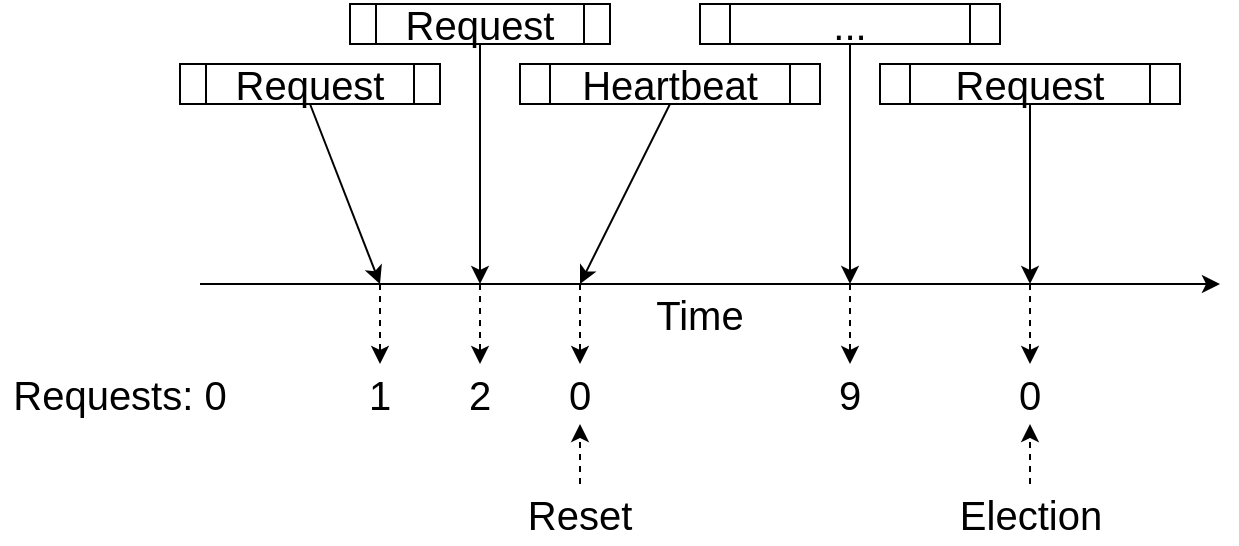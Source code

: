 <mxfile scale="5" border="0" disableSvgWarning="true">
    <diagram id="bYIJxzeKqCXLd9sJL8d9" name="Page-1">
        <mxGraphModel dx="2787" dy="1447" grid="1" gridSize="10" guides="1" tooltips="1" connect="1" arrows="1" fold="1" page="1" pageScale="1" pageWidth="1600" pageHeight="1200" math="0" shadow="0">
            <root>
                <mxCell id="0"/>
                <mxCell id="1" parent="0"/>
                <mxCell id="2" value="" style="endArrow=classic;html=1;" edge="1" parent="1">
                    <mxGeometry width="50" height="50" relative="1" as="geometry">
                        <mxPoint x="150" y="200" as="sourcePoint"/>
                        <mxPoint x="660" y="200" as="targetPoint"/>
                    </mxGeometry>
                </mxCell>
                <mxCell id="3" value="&lt;font style=&quot;font-size: 20px;&quot;&gt;Time&lt;/font&gt;" style="text;html=1;strokeColor=none;fillColor=none;align=center;verticalAlign=middle;whiteSpace=wrap;rounded=0;" vertex="1" parent="1">
                    <mxGeometry x="370" y="200" width="60" height="30" as="geometry"/>
                </mxCell>
                <mxCell id="4" value="Request" style="shape=process;whiteSpace=wrap;html=1;backgroundOutline=1;fontSize=20;" vertex="1" parent="1">
                    <mxGeometry x="140" y="90" width="130" height="20" as="geometry"/>
                </mxCell>
                <mxCell id="5" value="" style="endArrow=classic;html=1;fontSize=20;exitX=0.5;exitY=1;exitDx=0;exitDy=0;" edge="1" parent="1" source="4">
                    <mxGeometry width="50" height="50" relative="1" as="geometry">
                        <mxPoint x="400" y="250" as="sourcePoint"/>
                        <mxPoint x="240" y="200" as="targetPoint"/>
                    </mxGeometry>
                </mxCell>
                <mxCell id="6" value="Request" style="shape=process;whiteSpace=wrap;html=1;backgroundOutline=1;fontSize=20;" vertex="1" parent="1">
                    <mxGeometry x="225" y="60" width="130" height="20" as="geometry"/>
                </mxCell>
                <mxCell id="7" value="Heartbeat" style="shape=process;whiteSpace=wrap;html=1;backgroundOutline=1;fontSize=20;" vertex="1" parent="1">
                    <mxGeometry x="310" y="90" width="150" height="20" as="geometry"/>
                </mxCell>
                <mxCell id="8" value="" style="endArrow=classic;html=1;fontSize=20;exitX=0.5;exitY=1;exitDx=0;exitDy=0;" edge="1" parent="1" source="6">
                    <mxGeometry width="50" height="50" relative="1" as="geometry">
                        <mxPoint x="225" y="120" as="sourcePoint"/>
                        <mxPoint x="290" y="200" as="targetPoint"/>
                    </mxGeometry>
                </mxCell>
                <mxCell id="9" value="" style="endArrow=classic;html=1;fontSize=20;exitX=0.5;exitY=1;exitDx=0;exitDy=0;" edge="1" parent="1" source="7">
                    <mxGeometry width="50" height="50" relative="1" as="geometry">
                        <mxPoint x="315" y="90" as="sourcePoint"/>
                        <mxPoint x="340" y="200" as="targetPoint"/>
                    </mxGeometry>
                </mxCell>
                <mxCell id="11" value="1" style="text;html=1;strokeColor=none;fillColor=none;align=center;verticalAlign=middle;whiteSpace=wrap;rounded=0;fontSize=20;" vertex="1" parent="1">
                    <mxGeometry x="210" y="240" width="60" height="30" as="geometry"/>
                </mxCell>
                <mxCell id="12" value="Requests: 0" style="text;html=1;strokeColor=none;fillColor=none;align=center;verticalAlign=middle;whiteSpace=wrap;rounded=0;fontSize=20;" vertex="1" parent="1">
                    <mxGeometry x="50" y="240" width="120" height="30" as="geometry"/>
                </mxCell>
                <mxCell id="13" value="2" style="text;html=1;strokeColor=none;fillColor=none;align=center;verticalAlign=middle;whiteSpace=wrap;rounded=0;fontSize=20;" vertex="1" parent="1">
                    <mxGeometry x="260" y="240" width="60" height="30" as="geometry"/>
                </mxCell>
                <mxCell id="15" value="0" style="text;html=1;strokeColor=none;fillColor=none;align=center;verticalAlign=middle;whiteSpace=wrap;rounded=0;fontSize=20;" vertex="1" parent="1">
                    <mxGeometry x="310" y="240" width="60" height="30" as="geometry"/>
                </mxCell>
                <mxCell id="19" value="..." style="shape=process;whiteSpace=wrap;html=1;backgroundOutline=1;fontSize=20;" vertex="1" parent="1">
                    <mxGeometry x="400" y="60" width="150" height="20" as="geometry"/>
                </mxCell>
                <mxCell id="20" value="" style="endArrow=classic;html=1;fontSize=20;exitX=0.5;exitY=1;exitDx=0;exitDy=0;" edge="1" parent="1" source="19">
                    <mxGeometry width="50" height="50" relative="1" as="geometry">
                        <mxPoint x="395" y="120" as="sourcePoint"/>
                        <mxPoint x="475" y="200" as="targetPoint"/>
                    </mxGeometry>
                </mxCell>
                <mxCell id="22" value="9" style="text;html=1;strokeColor=none;fillColor=none;align=center;verticalAlign=middle;whiteSpace=wrap;rounded=0;fontSize=20;" vertex="1" parent="1">
                    <mxGeometry x="445" y="240" width="60" height="30" as="geometry"/>
                </mxCell>
                <mxCell id="23" value="Reset" style="text;html=1;strokeColor=none;fillColor=none;align=center;verticalAlign=middle;whiteSpace=wrap;rounded=0;fontSize=20;" vertex="1" parent="1">
                    <mxGeometry x="310" y="300" width="60" height="30" as="geometry"/>
                </mxCell>
                <mxCell id="24" value="Election" style="text;html=1;strokeColor=none;fillColor=none;align=center;verticalAlign=middle;whiteSpace=wrap;rounded=0;fontSize=20;" vertex="1" parent="1">
                    <mxGeometry x="527.5" y="300" width="75" height="30" as="geometry"/>
                </mxCell>
                <mxCell id="25" value="Request" style="shape=process;whiteSpace=wrap;html=1;backgroundOutline=1;fontSize=20;" vertex="1" parent="1">
                    <mxGeometry x="490" y="90" width="150" height="20" as="geometry"/>
                </mxCell>
                <mxCell id="26" value="" style="endArrow=classic;html=1;fontSize=20;exitX=0.5;exitY=1;exitDx=0;exitDy=0;" edge="1" parent="1" source="25">
                    <mxGeometry width="50" height="50" relative="1" as="geometry">
                        <mxPoint x="485" y="90" as="sourcePoint"/>
                        <mxPoint x="565" y="200" as="targetPoint"/>
                    </mxGeometry>
                </mxCell>
                <mxCell id="27" value="0" style="text;html=1;strokeColor=none;fillColor=none;align=center;verticalAlign=middle;whiteSpace=wrap;rounded=0;fontSize=20;" vertex="1" parent="1">
                    <mxGeometry x="535" y="240" width="60" height="30" as="geometry"/>
                </mxCell>
                <mxCell id="28" value="" style="endArrow=classic;dashed=1;html=1;fontSize=20;exitX=0.5;exitY=0;exitDx=0;exitDy=0;entryX=0.5;entryY=1;entryDx=0;entryDy=0;endFill=1;" edge="1" parent="1" source="23" target="15">
                    <mxGeometry width="50" height="50" relative="1" as="geometry">
                        <mxPoint x="480" y="230" as="sourcePoint"/>
                        <mxPoint x="530" y="180" as="targetPoint"/>
                    </mxGeometry>
                </mxCell>
                <mxCell id="29" value="" style="endArrow=classic;dashed=1;html=1;fontSize=20;exitX=0.5;exitY=0;exitDx=0;exitDy=0;entryX=0.5;entryY=1;entryDx=0;entryDy=0;endFill=1;" edge="1" parent="1" source="24" target="27">
                    <mxGeometry width="50" height="50" relative="1" as="geometry">
                        <mxPoint x="350" y="310" as="sourcePoint"/>
                        <mxPoint x="350" y="280" as="targetPoint"/>
                    </mxGeometry>
                </mxCell>
                <mxCell id="30" value="" style="endArrow=classic;dashed=1;html=1;fontSize=20;entryX=0.5;entryY=0;entryDx=0;entryDy=0;endFill=1;" edge="1" parent="1" target="11">
                    <mxGeometry width="50" height="50" relative="1" as="geometry">
                        <mxPoint x="240" y="200" as="sourcePoint"/>
                        <mxPoint x="350" y="280" as="targetPoint"/>
                    </mxGeometry>
                </mxCell>
                <mxCell id="31" value="" style="endArrow=classic;dashed=1;html=1;fontSize=20;entryX=0.5;entryY=0;entryDx=0;entryDy=0;endFill=1;" edge="1" parent="1" target="13">
                    <mxGeometry width="50" height="50" relative="1" as="geometry">
                        <mxPoint x="290" y="200" as="sourcePoint"/>
                        <mxPoint x="250" y="250" as="targetPoint"/>
                    </mxGeometry>
                </mxCell>
                <mxCell id="32" value="" style="endArrow=classic;dashed=1;html=1;fontSize=20;entryX=0.5;entryY=0;entryDx=0;entryDy=0;endFill=1;" edge="1" parent="1" target="15">
                    <mxGeometry width="50" height="50" relative="1" as="geometry">
                        <mxPoint x="340" y="200" as="sourcePoint"/>
                        <mxPoint x="300" y="250" as="targetPoint"/>
                    </mxGeometry>
                </mxCell>
                <mxCell id="33" value="" style="endArrow=classic;dashed=1;html=1;fontSize=20;entryX=0.5;entryY=0;entryDx=0;entryDy=0;endFill=1;" edge="1" parent="1" target="22">
                    <mxGeometry width="50" height="50" relative="1" as="geometry">
                        <mxPoint x="475" y="200" as="sourcePoint"/>
                        <mxPoint x="350" y="250" as="targetPoint"/>
                    </mxGeometry>
                </mxCell>
                <mxCell id="34" value="" style="endArrow=classic;dashed=1;html=1;fontSize=20;entryX=0.5;entryY=0;entryDx=0;entryDy=0;endFill=1;" edge="1" parent="1" target="27">
                    <mxGeometry width="50" height="50" relative="1" as="geometry">
                        <mxPoint x="565" y="200" as="sourcePoint"/>
                        <mxPoint x="485" y="250" as="targetPoint"/>
                    </mxGeometry>
                </mxCell>
            </root>
        </mxGraphModel>
    </diagram>
</mxfile>